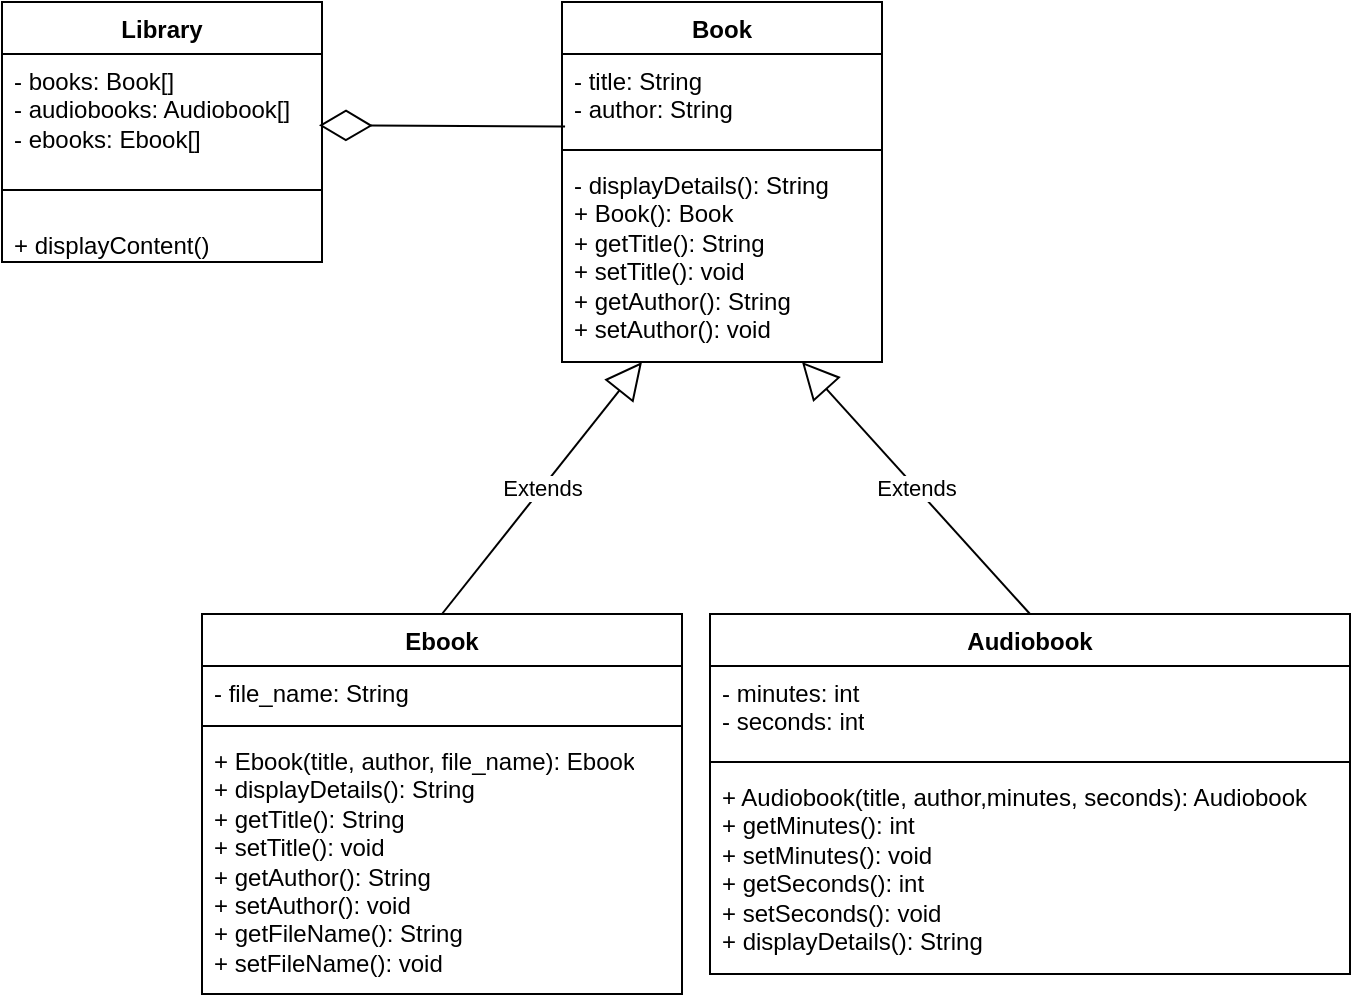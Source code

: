 <mxfile version="25.0.1">
  <diagram id="C5RBs43oDa-KdzZeNtuy" name="Page-1">
    <mxGraphModel dx="1195" dy="612" grid="1" gridSize="10" guides="1" tooltips="1" connect="1" arrows="1" fold="1" page="1" pageScale="1" pageWidth="827" pageHeight="1169" math="0" shadow="0">
      <root>
        <mxCell id="WIyWlLk6GJQsqaUBKTNV-0" />
        <mxCell id="WIyWlLk6GJQsqaUBKTNV-1" parent="WIyWlLk6GJQsqaUBKTNV-0" />
        <mxCell id="car5VajjvMz9HoTTj18d-1" value="Book" style="swimlane;fontStyle=1;align=center;verticalAlign=top;childLayout=stackLayout;horizontal=1;startSize=26;horizontalStack=0;resizeParent=1;resizeParentMax=0;resizeLast=0;collapsible=1;marginBottom=0;whiteSpace=wrap;html=1;" vertex="1" parent="WIyWlLk6GJQsqaUBKTNV-1">
          <mxGeometry x="340" y="84" width="160" height="180" as="geometry" />
        </mxCell>
        <mxCell id="car5VajjvMz9HoTTj18d-2" value="&lt;div&gt;- title: String&lt;/div&gt;&lt;div&gt;- author: String&lt;br&gt;&lt;/div&gt;" style="text;strokeColor=none;fillColor=none;align=left;verticalAlign=top;spacingLeft=4;spacingRight=4;overflow=hidden;rotatable=0;points=[[0,0.5],[1,0.5]];portConstraint=eastwest;whiteSpace=wrap;html=1;" vertex="1" parent="car5VajjvMz9HoTTj18d-1">
          <mxGeometry y="26" width="160" height="44" as="geometry" />
        </mxCell>
        <mxCell id="car5VajjvMz9HoTTj18d-3" value="" style="line;strokeWidth=1;fillColor=none;align=left;verticalAlign=middle;spacingTop=-1;spacingLeft=3;spacingRight=3;rotatable=0;labelPosition=right;points=[];portConstraint=eastwest;strokeColor=inherit;" vertex="1" parent="car5VajjvMz9HoTTj18d-1">
          <mxGeometry y="70" width="160" height="8" as="geometry" />
        </mxCell>
        <mxCell id="car5VajjvMz9HoTTj18d-4" value="&lt;div&gt;- displayDetails(): String&lt;/div&gt;&lt;div&gt;+ Book(): Book&lt;/div&gt;&lt;div&gt;+ getTitle(): String&lt;br&gt;&lt;/div&gt;&lt;div&gt;+ setTitle(): void&lt;br&gt;&lt;/div&gt;&lt;div&gt;+ getAuthor(): String&lt;/div&gt;&lt;div&gt;+ setAuthor(): void&lt;br&gt;&lt;/div&gt;&lt;div&gt;&lt;br&gt;&lt;/div&gt;" style="text;strokeColor=none;fillColor=none;align=left;verticalAlign=top;spacingLeft=4;spacingRight=4;overflow=hidden;rotatable=0;points=[[0,0.5],[1,0.5]];portConstraint=eastwest;whiteSpace=wrap;html=1;" vertex="1" parent="car5VajjvMz9HoTTj18d-1">
          <mxGeometry y="78" width="160" height="102" as="geometry" />
        </mxCell>
        <mxCell id="car5VajjvMz9HoTTj18d-9" value="Library" style="swimlane;fontStyle=1;align=center;verticalAlign=top;childLayout=stackLayout;horizontal=1;startSize=26;horizontalStack=0;resizeParent=1;resizeParentMax=0;resizeLast=0;collapsible=1;marginBottom=0;whiteSpace=wrap;html=1;" vertex="1" parent="WIyWlLk6GJQsqaUBKTNV-1">
          <mxGeometry x="60" y="84" width="160" height="130" as="geometry" />
        </mxCell>
        <mxCell id="car5VajjvMz9HoTTj18d-10" value="&lt;div&gt;- books: Book[]&lt;/div&gt;&lt;div&gt;- audiobooks: Audiobook[]&lt;/div&gt;&lt;div&gt;- ebooks: Ebook[]&lt;br&gt;&lt;/div&gt;" style="text;strokeColor=none;fillColor=none;align=left;verticalAlign=top;spacingLeft=4;spacingRight=4;overflow=hidden;rotatable=0;points=[[0,0.5],[1,0.5]];portConstraint=eastwest;whiteSpace=wrap;html=1;" vertex="1" parent="car5VajjvMz9HoTTj18d-9">
          <mxGeometry y="26" width="160" height="54" as="geometry" />
        </mxCell>
        <mxCell id="car5VajjvMz9HoTTj18d-11" value="" style="line;strokeWidth=1;fillColor=none;align=left;verticalAlign=middle;spacingTop=-1;spacingLeft=3;spacingRight=3;rotatable=0;labelPosition=right;points=[];portConstraint=eastwest;strokeColor=inherit;" vertex="1" parent="car5VajjvMz9HoTTj18d-9">
          <mxGeometry y="80" width="160" height="28" as="geometry" />
        </mxCell>
        <mxCell id="car5VajjvMz9HoTTj18d-12" value="+ displayContent()" style="text;strokeColor=none;fillColor=none;align=left;verticalAlign=top;spacingLeft=4;spacingRight=4;overflow=hidden;rotatable=0;points=[[0,0.5],[1,0.5]];portConstraint=eastwest;whiteSpace=wrap;html=1;" vertex="1" parent="car5VajjvMz9HoTTj18d-9">
          <mxGeometry y="108" width="160" height="22" as="geometry" />
        </mxCell>
        <mxCell id="car5VajjvMz9HoTTj18d-13" value="&lt;div&gt;Audiobook&lt;/div&gt;&lt;div&gt;&lt;br&gt;&lt;/div&gt;" style="swimlane;fontStyle=1;align=center;verticalAlign=top;childLayout=stackLayout;horizontal=1;startSize=26;horizontalStack=0;resizeParent=1;resizeParentMax=0;resizeLast=0;collapsible=1;marginBottom=0;whiteSpace=wrap;html=1;" vertex="1" parent="WIyWlLk6GJQsqaUBKTNV-1">
          <mxGeometry x="414" y="390" width="320" height="180" as="geometry" />
        </mxCell>
        <mxCell id="car5VajjvMz9HoTTj18d-14" value="&lt;div&gt;- minutes: int&lt;/div&gt;&lt;div&gt;- seconds: int&lt;br&gt;&lt;/div&gt;" style="text;strokeColor=none;fillColor=none;align=left;verticalAlign=top;spacingLeft=4;spacingRight=4;overflow=hidden;rotatable=0;points=[[0,0.5],[1,0.5]];portConstraint=eastwest;whiteSpace=wrap;html=1;" vertex="1" parent="car5VajjvMz9HoTTj18d-13">
          <mxGeometry y="26" width="320" height="44" as="geometry" />
        </mxCell>
        <mxCell id="car5VajjvMz9HoTTj18d-15" value="" style="line;strokeWidth=1;fillColor=none;align=left;verticalAlign=middle;spacingTop=-1;spacingLeft=3;spacingRight=3;rotatable=0;labelPosition=right;points=[];portConstraint=eastwest;strokeColor=inherit;" vertex="1" parent="car5VajjvMz9HoTTj18d-13">
          <mxGeometry y="70" width="320" height="8" as="geometry" />
        </mxCell>
        <mxCell id="car5VajjvMz9HoTTj18d-16" value="&lt;div&gt;+ Audiobook(title, author,minutes, seconds): Audiobook&lt;/div&gt;&lt;div&gt;+ getMinutes(): int&lt;/div&gt;&lt;div&gt;+ setMinutes(): void&lt;/div&gt;&lt;div&gt;+ getSeconds(): int&lt;/div&gt;&lt;div&gt;+ setSeconds(): void&lt;br&gt;&lt;/div&gt;&lt;div&gt;+ displayDetails(): String&lt;br&gt;&lt;/div&gt;" style="text;strokeColor=none;fillColor=none;align=left;verticalAlign=top;spacingLeft=4;spacingRight=4;overflow=hidden;rotatable=0;points=[[0,0.5],[1,0.5]];portConstraint=eastwest;whiteSpace=wrap;html=1;" vertex="1" parent="car5VajjvMz9HoTTj18d-13">
          <mxGeometry y="78" width="320" height="102" as="geometry" />
        </mxCell>
        <mxCell id="car5VajjvMz9HoTTj18d-22" value="Ebook" style="swimlane;fontStyle=1;align=center;verticalAlign=top;childLayout=stackLayout;horizontal=1;startSize=26;horizontalStack=0;resizeParent=1;resizeParentMax=0;resizeLast=0;collapsible=1;marginBottom=0;whiteSpace=wrap;html=1;" vertex="1" parent="WIyWlLk6GJQsqaUBKTNV-1">
          <mxGeometry x="160" y="390" width="240" height="190" as="geometry" />
        </mxCell>
        <mxCell id="car5VajjvMz9HoTTj18d-23" value="- file_name: String" style="text;strokeColor=none;fillColor=none;align=left;verticalAlign=top;spacingLeft=4;spacingRight=4;overflow=hidden;rotatable=0;points=[[0,0.5],[1,0.5]];portConstraint=eastwest;whiteSpace=wrap;html=1;" vertex="1" parent="car5VajjvMz9HoTTj18d-22">
          <mxGeometry y="26" width="240" height="26" as="geometry" />
        </mxCell>
        <mxCell id="car5VajjvMz9HoTTj18d-24" value="" style="line;strokeWidth=1;fillColor=none;align=left;verticalAlign=middle;spacingTop=-1;spacingLeft=3;spacingRight=3;rotatable=0;labelPosition=right;points=[];portConstraint=eastwest;strokeColor=inherit;" vertex="1" parent="car5VajjvMz9HoTTj18d-22">
          <mxGeometry y="52" width="240" height="8" as="geometry" />
        </mxCell>
        <mxCell id="car5VajjvMz9HoTTj18d-25" value="&lt;div&gt;+ Ebook(title, author, file_name): Ebook&lt;/div&gt;&lt;div&gt;+ displayDetails(): String&lt;/div&gt;&lt;div&gt;+ getTitle(): String&lt;/div&gt;&lt;div&gt;+ setTitle(): void&lt;/div&gt;&lt;div&gt;+ getAuthor(): String&lt;/div&gt;&lt;div&gt;+ setAuthor(): void&lt;/div&gt;&lt;div&gt;+ getFileName(): String&lt;/div&gt;&lt;div&gt;+ setFileName(): void&lt;br&gt; &lt;/div&gt;" style="text;strokeColor=none;fillColor=none;align=left;verticalAlign=top;spacingLeft=4;spacingRight=4;overflow=hidden;rotatable=0;points=[[0,0.5],[1,0.5]];portConstraint=eastwest;whiteSpace=wrap;html=1;" vertex="1" parent="car5VajjvMz9HoTTj18d-22">
          <mxGeometry y="60" width="240" height="130" as="geometry" />
        </mxCell>
        <mxCell id="car5VajjvMz9HoTTj18d-27" value="" style="endArrow=diamondThin;endFill=0;endSize=24;html=1;rounded=0;entryX=0.994;entryY=0.625;entryDx=0;entryDy=0;entryPerimeter=0;exitX=0.013;exitY=-0.038;exitDx=0;exitDy=0;exitPerimeter=0;" edge="1" parent="WIyWlLk6GJQsqaUBKTNV-1">
          <mxGeometry width="160" relative="1" as="geometry">
            <mxPoint x="341.52" y="146.284" as="sourcePoint" />
            <mxPoint x="218.48" y="145.66" as="targetPoint" />
          </mxGeometry>
        </mxCell>
        <mxCell id="car5VajjvMz9HoTTj18d-31" value="Extends" style="endArrow=block;endSize=16;endFill=0;html=1;rounded=0;exitX=0.5;exitY=0;exitDx=0;exitDy=0;entryX=0.25;entryY=1;entryDx=0;entryDy=0;" edge="1" parent="WIyWlLk6GJQsqaUBKTNV-1" source="car5VajjvMz9HoTTj18d-22" target="car5VajjvMz9HoTTj18d-1">
          <mxGeometry width="160" relative="1" as="geometry">
            <mxPoint x="400" y="260" as="sourcePoint" />
            <mxPoint x="390" y="320" as="targetPoint" />
          </mxGeometry>
        </mxCell>
        <mxCell id="car5VajjvMz9HoTTj18d-32" value="Extends" style="endArrow=block;endSize=16;endFill=0;html=1;rounded=0;entryX=0.75;entryY=1;entryDx=0;entryDy=0;exitX=0.5;exitY=0;exitDx=0;exitDy=0;" edge="1" parent="WIyWlLk6GJQsqaUBKTNV-1" source="car5VajjvMz9HoTTj18d-13" target="car5VajjvMz9HoTTj18d-1">
          <mxGeometry width="160" relative="1" as="geometry">
            <mxPoint x="550" y="380" as="sourcePoint" />
            <mxPoint x="660" y="320" as="targetPoint" />
          </mxGeometry>
        </mxCell>
      </root>
    </mxGraphModel>
  </diagram>
</mxfile>
